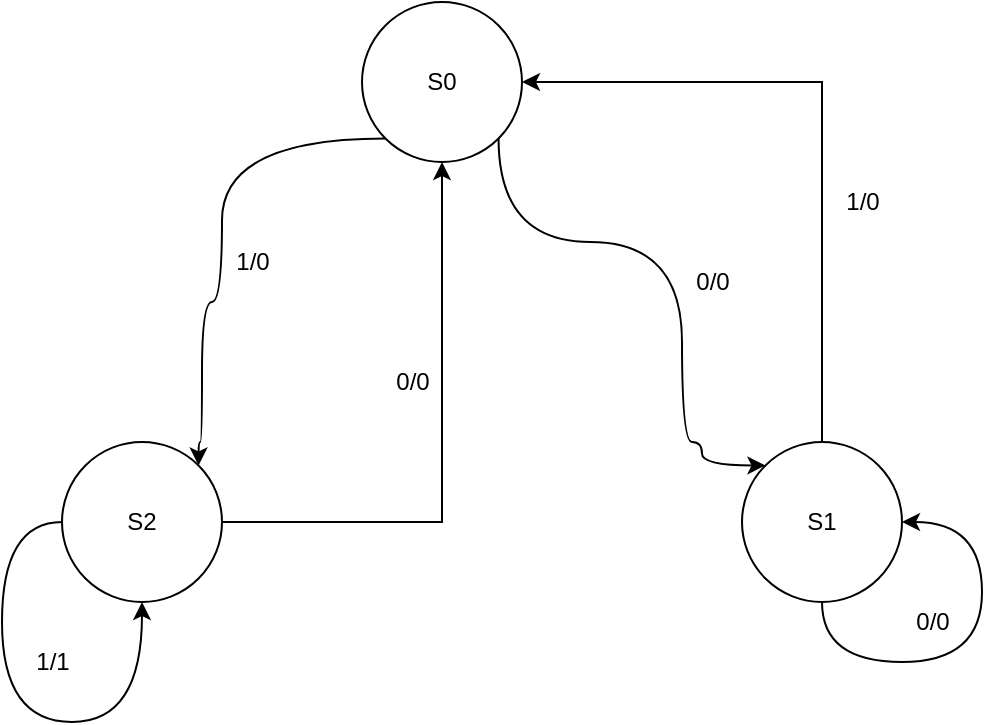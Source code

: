 <mxfile version="15.5.0" type="device"><diagram id="kF5gjLifAr_qEthduHna" name="Page-1"><mxGraphModel dx="1038" dy="579" grid="1" gridSize="10" guides="1" tooltips="1" connect="1" arrows="1" fold="1" page="1" pageScale="1" pageWidth="850" pageHeight="1100" math="0" shadow="0"><root><mxCell id="0"/><mxCell id="1" parent="0"/><mxCell id="5YOZliRIajp_yB6UoOhl-1" value="S0" style="ellipse;whiteSpace=wrap;html=1;aspect=fixed;" vertex="1" parent="1"><mxGeometry x="340" y="140" width="80" height="80" as="geometry"/></mxCell><mxCell id="5YOZliRIajp_yB6UoOhl-16" style="edgeStyle=orthogonalEdgeStyle;rounded=0;orthogonalLoop=1;jettySize=auto;html=1;exitX=0.5;exitY=0;exitDx=0;exitDy=0;entryX=1;entryY=0.5;entryDx=0;entryDy=0;" edge="1" parent="1" source="5YOZliRIajp_yB6UoOhl-2" target="5YOZliRIajp_yB6UoOhl-1"><mxGeometry relative="1" as="geometry"><mxPoint x="570" y="180" as="targetPoint"/></mxGeometry></mxCell><mxCell id="5YOZliRIajp_yB6UoOhl-2" value="S1" style="ellipse;whiteSpace=wrap;html=1;aspect=fixed;" vertex="1" parent="1"><mxGeometry x="530" y="360" width="80" height="80" as="geometry"/></mxCell><mxCell id="5YOZliRIajp_yB6UoOhl-9" style="edgeStyle=orthogonalEdgeStyle;rounded=0;orthogonalLoop=1;jettySize=auto;html=1;exitX=1;exitY=0.5;exitDx=0;exitDy=0;entryX=0.5;entryY=1;entryDx=0;entryDy=0;" edge="1" parent="1" source="5YOZliRIajp_yB6UoOhl-3" target="5YOZliRIajp_yB6UoOhl-1"><mxGeometry relative="1" as="geometry"/></mxCell><mxCell id="5YOZliRIajp_yB6UoOhl-3" value="S2" style="ellipse;whiteSpace=wrap;html=1;aspect=fixed;" vertex="1" parent="1"><mxGeometry x="190" y="360" width="80" height="80" as="geometry"/></mxCell><mxCell id="5YOZliRIajp_yB6UoOhl-5" value="0/0" style="text;html=1;align=center;verticalAlign=middle;resizable=0;points=[];autosize=1;strokeColor=none;fillColor=none;" vertex="1" parent="1"><mxGeometry x="500" y="270" width="30" height="20" as="geometry"/></mxCell><mxCell id="5YOZliRIajp_yB6UoOhl-7" value="" style="curved=1;endArrow=classic;html=1;rounded=0;edgeStyle=orthogonalEdgeStyle;exitX=0;exitY=1;exitDx=0;exitDy=0;entryX=1;entryY=0;entryDx=0;entryDy=0;" edge="1" parent="1" source="5YOZliRIajp_yB6UoOhl-1" target="5YOZliRIajp_yB6UoOhl-3"><mxGeometry width="50" height="50" relative="1" as="geometry"><mxPoint x="210" y="310" as="sourcePoint"/><mxPoint x="260" y="260" as="targetPoint"/><Array as="points"><mxPoint x="270" y="208"/><mxPoint x="270" y="290"/><mxPoint x="260" y="290"/><mxPoint x="260" y="360"/><mxPoint x="258" y="360"/></Array></mxGeometry></mxCell><mxCell id="5YOZliRIajp_yB6UoOhl-8" value="1/0" style="text;html=1;align=center;verticalAlign=middle;resizable=0;points=[];autosize=1;strokeColor=none;fillColor=none;" vertex="1" parent="1"><mxGeometry x="270" y="260" width="30" height="20" as="geometry"/></mxCell><mxCell id="5YOZliRIajp_yB6UoOhl-10" value="0/0" style="text;html=1;align=center;verticalAlign=middle;resizable=0;points=[];autosize=1;strokeColor=none;fillColor=none;" vertex="1" parent="1"><mxGeometry x="350" y="320" width="30" height="20" as="geometry"/></mxCell><mxCell id="5YOZliRIajp_yB6UoOhl-11" value="" style="curved=1;endArrow=classic;html=1;rounded=0;edgeStyle=orthogonalEdgeStyle;exitX=0;exitY=0.5;exitDx=0;exitDy=0;entryX=0.5;entryY=1;entryDx=0;entryDy=0;" edge="1" parent="1" source="5YOZliRIajp_yB6UoOhl-3" target="5YOZliRIajp_yB6UoOhl-3"><mxGeometry width="50" height="50" relative="1" as="geometry"><mxPoint x="130" y="500" as="sourcePoint"/><mxPoint x="180" y="450" as="targetPoint"/><Array as="points"><mxPoint x="160" y="400"/><mxPoint x="160" y="500"/><mxPoint x="230" y="500"/></Array></mxGeometry></mxCell><mxCell id="5YOZliRIajp_yB6UoOhl-12" value="1/1" style="text;html=1;align=center;verticalAlign=middle;resizable=0;points=[];autosize=1;strokeColor=none;fillColor=none;" vertex="1" parent="1"><mxGeometry x="170" y="460" width="30" height="20" as="geometry"/></mxCell><mxCell id="5YOZliRIajp_yB6UoOhl-13" value="" style="curved=1;endArrow=classic;html=1;rounded=0;edgeStyle=orthogonalEdgeStyle;entryX=0;entryY=0;entryDx=0;entryDy=0;exitX=1;exitY=1;exitDx=0;exitDy=0;" edge="1" parent="1" source="5YOZliRIajp_yB6UoOhl-1" target="5YOZliRIajp_yB6UoOhl-2"><mxGeometry width="50" height="50" relative="1" as="geometry"><mxPoint x="400" y="320" as="sourcePoint"/><mxPoint x="510" y="340" as="targetPoint"/><Array as="points"><mxPoint x="408" y="260"/><mxPoint x="500" y="260"/><mxPoint x="500" y="360"/><mxPoint x="510" y="360"/><mxPoint x="510" y="372"/></Array></mxGeometry></mxCell><mxCell id="5YOZliRIajp_yB6UoOhl-14" value="" style="curved=1;endArrow=classic;html=1;rounded=0;edgeStyle=orthogonalEdgeStyle;entryX=1;entryY=0.5;entryDx=0;entryDy=0;exitX=0.5;exitY=1;exitDx=0;exitDy=0;" edge="1" parent="1" source="5YOZliRIajp_yB6UoOhl-2" target="5YOZliRIajp_yB6UoOhl-2"><mxGeometry width="50" height="50" relative="1" as="geometry"><mxPoint x="600" y="470" as="sourcePoint"/><mxPoint x="650" y="420" as="targetPoint"/><Array as="points"><mxPoint x="570" y="470"/><mxPoint x="650" y="470"/><mxPoint x="650" y="400"/></Array></mxGeometry></mxCell><mxCell id="5YOZliRIajp_yB6UoOhl-15" value="0/0" style="text;html=1;align=center;verticalAlign=middle;resizable=0;points=[];autosize=1;strokeColor=none;fillColor=none;" vertex="1" parent="1"><mxGeometry x="610" y="440" width="30" height="20" as="geometry"/></mxCell><mxCell id="5YOZliRIajp_yB6UoOhl-17" value="1/0" style="text;html=1;align=center;verticalAlign=middle;resizable=0;points=[];autosize=1;strokeColor=none;fillColor=none;" vertex="1" parent="1"><mxGeometry x="575" y="230" width="30" height="20" as="geometry"/></mxCell></root></mxGraphModel></diagram></mxfile>